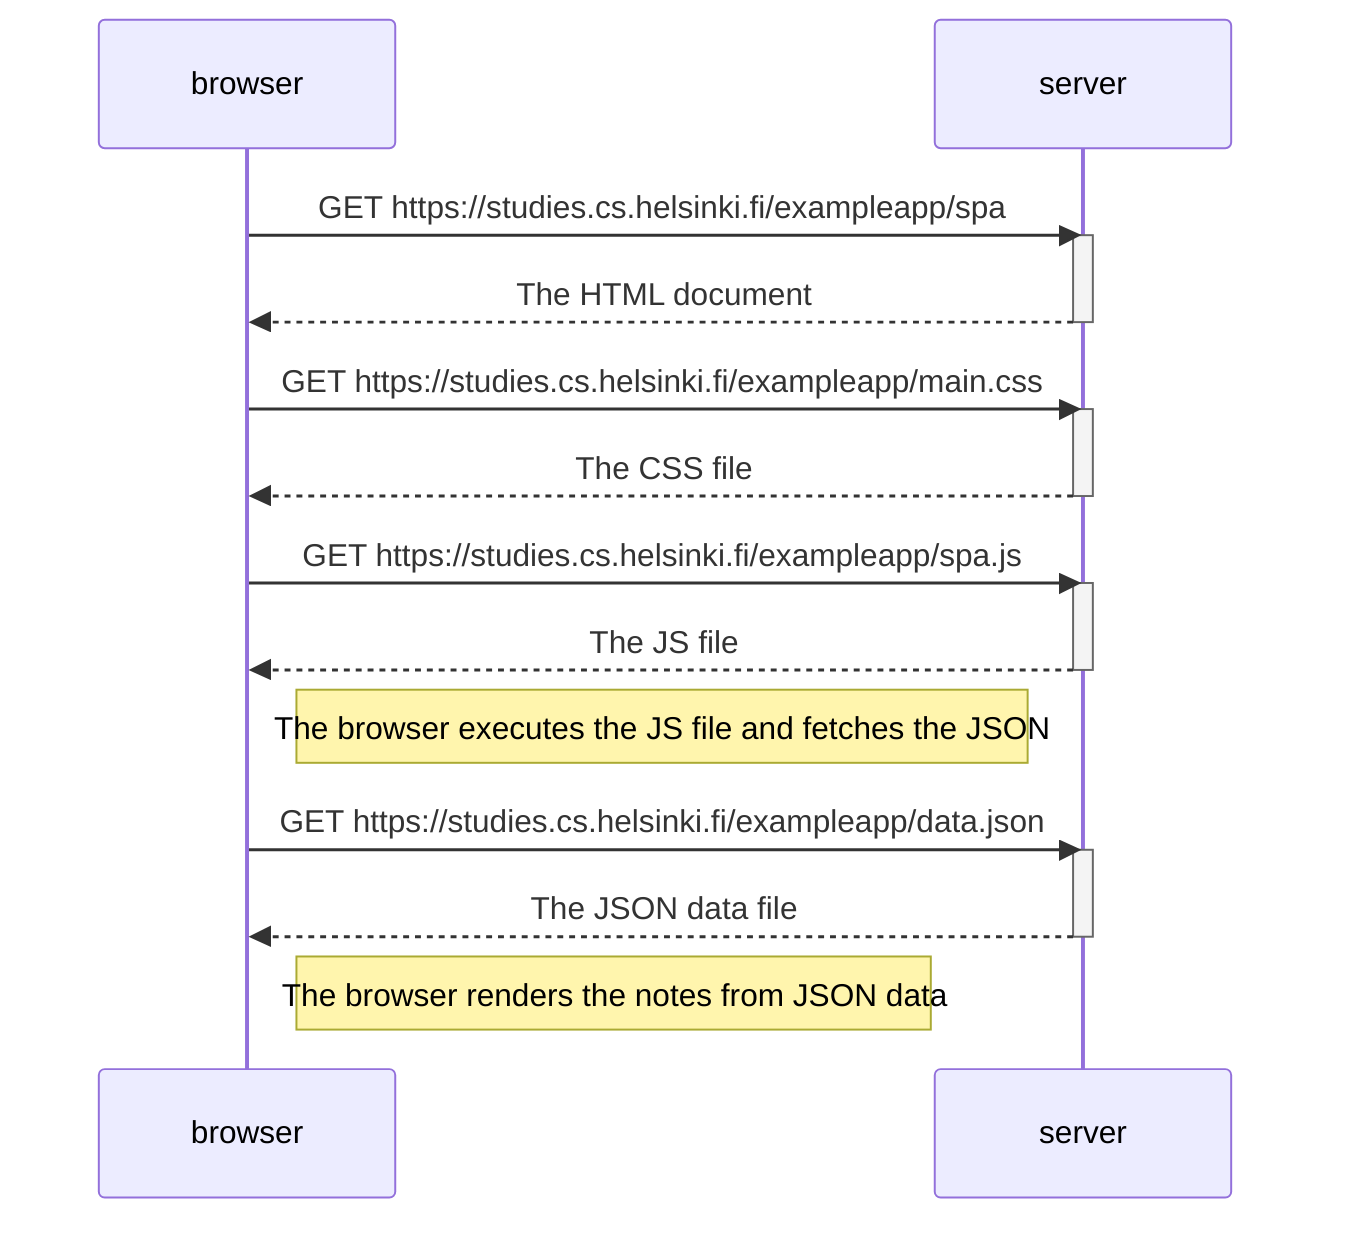 sequenceDiagram
    participant browser
    participant server

    browser->>server: GET https://studies.cs.helsinki.fi/exampleapp/spa
    activate server
    server-->>browser: The HTML document
    deactivate server

    browser->>server: GET https://studies.cs.helsinki.fi/exampleapp/main.css
    activate server
    server-->>browser: The CSS file
    deactivate server

    browser->>server: GET https://studies.cs.helsinki.fi/exampleapp/spa.js
    activate server
    server-->>browser: The JS file
    deactivate server
    note right of browser: The browser executes the JS file and fetches the JSON

    browser->>server: GET https://studies.cs.helsinki.fi/exampleapp/data.json
    activate server
    server-->>browser: The JSON data file
    deactivate server

    note right of browser: The browser renders the notes from JSON data
